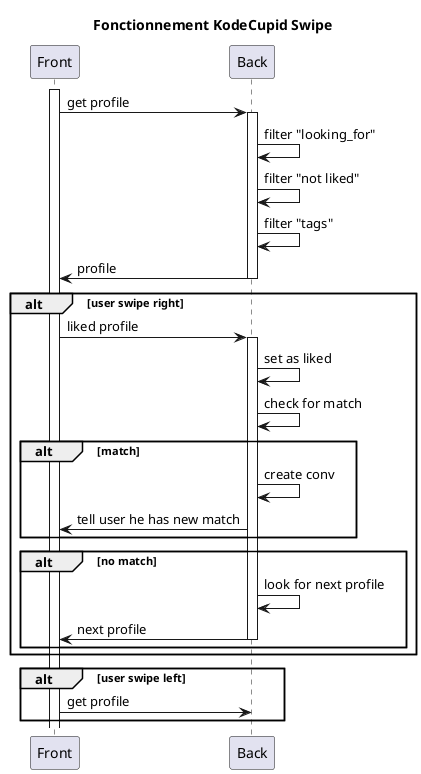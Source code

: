 @startuml KodeCupid swipe
title "Fonctionnement KodeCupid Swipe"

participant "Front" as f
participant "Back" as b

activate f

f -> b : get profile
activate b
b -> b : filter "looking_for"
b -> b : filter "not liked"
b -> b : filter "tags"
b -> f : profile
deactivate b
alt user swipe right
    f -> b : liked profile
    activate b
    b -> b : set as liked
    b -> b : check for match
    alt match
        b -> b : create conv
        b -> f : tell user he has new match
    end
    alt no match
        b -> b : look for next profile
        b -> f : next profile
        deactivate b    
    end
end

alt user swipe left
    f -> b : get profile
end

@enduml